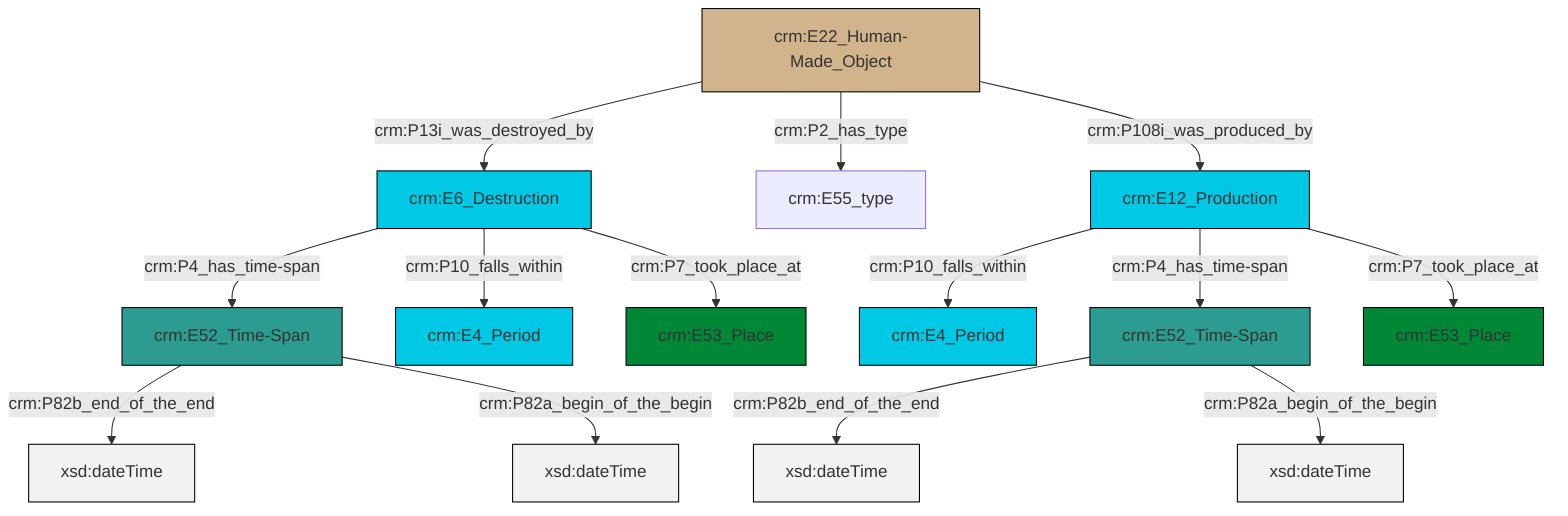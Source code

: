 graph TD
classDef Literal fill:#f2f2f2,stroke:#000000;
classDef CRM_Entity fill:#FFFFFF,stroke:#000000;
classDef Temporal_Entity fill:#00C9E6, stroke:#000000;
classDef Type fill:#E18312, stroke:#000000;
classDef Time-Span fill:#2C9C91, stroke:#000000;
classDef Appellation fill:#FFEB7F, stroke:#000000;
classDef Place fill:#008836, stroke:#000000;
classDef Persistent_Item fill:#B266B2, stroke:#000000;
classDef Conceptual_Object fill:#FFD700, stroke:#000000;
classDef Physical_Thing fill:#D2B48C, stroke:#000000;
classDef Actor fill:#f58aad, stroke:#000000;
classDef PC_Classes fill:#4ce600, stroke:#000000;
classDef Multi fill:#cccccc,stroke:#000000;

0["crm:E52_Time-Span"]:::Time-Span -->|crm:P82b_end_of_the_end| 4[xsd:dateTime]:::Literal
2["crm:E6_Destruction"]:::Temporal_Entity -->|crm:P4_has_time-span| 0["crm:E52_Time-Span"]:::Time-Span
2["crm:E6_Destruction"]:::Temporal_Entity -->|crm:P10_falls_within| 7["crm:E4_Period"]:::Temporal_Entity
10["crm:E12_Production"]:::Temporal_Entity -->|crm:P10_falls_within| 12["crm:E4_Period"]:::Temporal_Entity
14["crm:E52_Time-Span"]:::Time-Span -->|crm:P82b_end_of_the_end| 15[xsd:dateTime]:::Literal
16["crm:E22_Human-Made_Object"]:::Physical_Thing -->|crm:P13i_was_destroyed_by| 2["crm:E6_Destruction"]:::Temporal_Entity
10["crm:E12_Production"]:::Temporal_Entity -->|crm:P4_has_time-span| 14["crm:E52_Time-Span"]:::Time-Span
16["crm:E22_Human-Made_Object"]:::Physical_Thing -->|crm:P2_has_type| 8["crm:E55_type"]:::Default
14["crm:E52_Time-Span"]:::Time-Span -->|crm:P82a_begin_of_the_begin| 19[xsd:dateTime]:::Literal
16["crm:E22_Human-Made_Object"]:::Physical_Thing -->|crm:P108i_was_produced_by| 10["crm:E12_Production"]:::Temporal_Entity
0["crm:E52_Time-Span"]:::Time-Span -->|crm:P82a_begin_of_the_begin| 22[xsd:dateTime]:::Literal
10["crm:E12_Production"]:::Temporal_Entity -->|crm:P7_took_place_at| 5["crm:E53_Place"]:::Place
2["crm:E6_Destruction"]:::Temporal_Entity -->|crm:P7_took_place_at| 20["crm:E53_Place"]:::Place